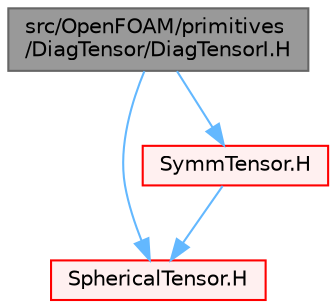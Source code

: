 digraph "src/OpenFOAM/primitives/DiagTensor/DiagTensorI.H"
{
 // LATEX_PDF_SIZE
  bgcolor="transparent";
  edge [fontname=Helvetica,fontsize=10,labelfontname=Helvetica,labelfontsize=10];
  node [fontname=Helvetica,fontsize=10,shape=box,height=0.2,width=0.4];
  Node1 [id="Node000001",label="src/OpenFOAM/primitives\l/DiagTensor/DiagTensorI.H",height=0.2,width=0.4,color="gray40", fillcolor="grey60", style="filled", fontcolor="black",tooltip=" "];
  Node1 -> Node2 [id="edge1_Node000001_Node000002",color="steelblue1",style="solid",tooltip=" "];
  Node2 [id="Node000002",label="SphericalTensor.H",height=0.2,width=0.4,color="red", fillcolor="#FFF0F0", style="filled",URL="$SphericalTensor_8H.html",tooltip=" "];
  Node1 -> Node80 [id="edge2_Node000001_Node000080",color="steelblue1",style="solid",tooltip=" "];
  Node80 [id="Node000080",label="SymmTensor.H",height=0.2,width=0.4,color="red", fillcolor="#FFF0F0", style="filled",URL="$SymmTensor_8H.html",tooltip=" "];
  Node80 -> Node2 [id="edge3_Node000080_Node000002",color="steelblue1",style="solid",tooltip=" "];
}

